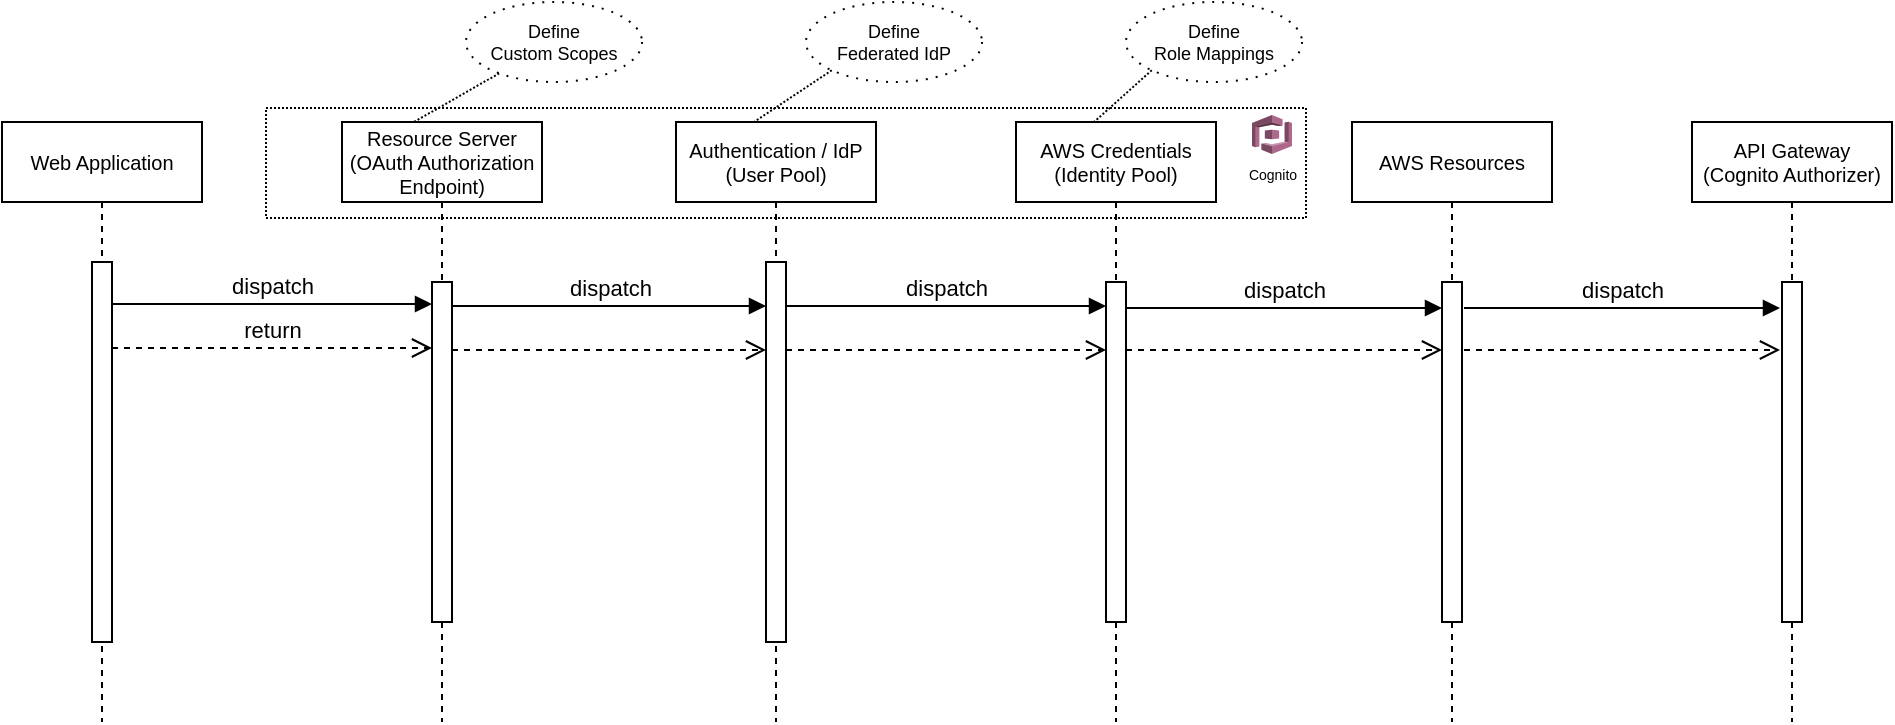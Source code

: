 <mxfile version="23.1.7" type="github">
  <diagram name="Page-1" id="2YBvvXClWsGukQMizWep">
    <mxGraphModel dx="1659" dy="878" grid="1" gridSize="10" guides="1" tooltips="1" connect="1" arrows="1" fold="1" page="1" pageScale="1" pageWidth="1100" pageHeight="850" math="0" shadow="0">
      <root>
        <mxCell id="0" />
        <mxCell id="1" parent="0" />
        <mxCell id="aM9ryv3xv72pqoxQDRHE-1" value="Web Application" style="shape=umlLifeline;perimeter=lifelinePerimeter;whiteSpace=wrap;html=1;container=0;dropTarget=0;collapsible=0;recursiveResize=0;outlineConnect=0;portConstraint=eastwest;newEdgeStyle={&quot;edgeStyle&quot;:&quot;elbowEdgeStyle&quot;,&quot;elbow&quot;:&quot;vertical&quot;,&quot;curved&quot;:0,&quot;rounded&quot;:0};fontSize=10;" parent="1" vertex="1">
          <mxGeometry x="88" y="410" width="100" height="300" as="geometry" />
        </mxCell>
        <mxCell id="aM9ryv3xv72pqoxQDRHE-2" value="" style="html=1;points=[];perimeter=orthogonalPerimeter;outlineConnect=0;targetShapes=umlLifeline;portConstraint=eastwest;newEdgeStyle={&quot;edgeStyle&quot;:&quot;elbowEdgeStyle&quot;,&quot;elbow&quot;:&quot;vertical&quot;,&quot;curved&quot;:0,&quot;rounded&quot;:0};" parent="aM9ryv3xv72pqoxQDRHE-1" vertex="1">
          <mxGeometry x="45" y="70" width="10" height="190" as="geometry" />
        </mxCell>
        <mxCell id="aM9ryv3xv72pqoxQDRHE-5" value="Resource Server&lt;br style=&quot;font-size: 10px;&quot;&gt;(OAuth Authorization Endpoint)" style="shape=umlLifeline;perimeter=lifelinePerimeter;whiteSpace=wrap;html=1;container=0;dropTarget=0;collapsible=0;recursiveResize=0;outlineConnect=0;portConstraint=eastwest;newEdgeStyle={&quot;edgeStyle&quot;:&quot;elbowEdgeStyle&quot;,&quot;elbow&quot;:&quot;vertical&quot;,&quot;curved&quot;:0,&quot;rounded&quot;:0};fontSize=10;" parent="1" vertex="1">
          <mxGeometry x="258" y="410" width="100" height="300" as="geometry" />
        </mxCell>
        <mxCell id="aM9ryv3xv72pqoxQDRHE-6" value="" style="html=1;points=[];perimeter=orthogonalPerimeter;outlineConnect=0;targetShapes=umlLifeline;portConstraint=eastwest;newEdgeStyle={&quot;edgeStyle&quot;:&quot;elbowEdgeStyle&quot;,&quot;elbow&quot;:&quot;vertical&quot;,&quot;curved&quot;:0,&quot;rounded&quot;:0};" parent="aM9ryv3xv72pqoxQDRHE-5" vertex="1">
          <mxGeometry x="45" y="80" width="10" height="170" as="geometry" />
        </mxCell>
        <mxCell id="aM9ryv3xv72pqoxQDRHE-7" value="dispatch" style="html=1;verticalAlign=bottom;endArrow=block;edgeStyle=elbowEdgeStyle;elbow=vertical;curved=0;rounded=0;" parent="1" edge="1">
          <mxGeometry relative="1" as="geometry">
            <mxPoint x="143" y="501" as="sourcePoint" />
            <Array as="points">
              <mxPoint x="228" y="501" />
            </Array>
            <mxPoint x="303" y="501" as="targetPoint" />
            <mxPoint as="offset" />
          </mxGeometry>
        </mxCell>
        <mxCell id="aM9ryv3xv72pqoxQDRHE-10" value="return" style="html=1;verticalAlign=bottom;endArrow=open;dashed=1;endSize=8;edgeStyle=elbowEdgeStyle;elbow=vertical;curved=0;rounded=0;" parent="1" edge="1">
          <mxGeometry relative="1" as="geometry">
            <mxPoint x="303" y="523" as="targetPoint" />
            <Array as="points">
              <mxPoint x="228" y="523" />
            </Array>
            <mxPoint x="143" y="523" as="sourcePoint" />
          </mxGeometry>
        </mxCell>
        <mxCell id="r72Okk3l7TpYCggT--TZ-6" value="AWS Credentials&lt;br style=&quot;font-size: 10px;&quot;&gt;(Identity Pool)" style="shape=umlLifeline;perimeter=lifelinePerimeter;whiteSpace=wrap;html=1;container=0;dropTarget=0;collapsible=0;recursiveResize=0;outlineConnect=0;portConstraint=eastwest;newEdgeStyle={&quot;edgeStyle&quot;:&quot;elbowEdgeStyle&quot;,&quot;elbow&quot;:&quot;vertical&quot;,&quot;curved&quot;:0,&quot;rounded&quot;:0};fontSize=10;" vertex="1" parent="1">
          <mxGeometry x="595" y="410" width="100" height="300" as="geometry" />
        </mxCell>
        <mxCell id="r72Okk3l7TpYCggT--TZ-7" value="" style="html=1;points=[];perimeter=orthogonalPerimeter;outlineConnect=0;targetShapes=umlLifeline;portConstraint=eastwest;newEdgeStyle={&quot;edgeStyle&quot;:&quot;elbowEdgeStyle&quot;,&quot;elbow&quot;:&quot;vertical&quot;,&quot;curved&quot;:0,&quot;rounded&quot;:0};" vertex="1" parent="r72Okk3l7TpYCggT--TZ-6">
          <mxGeometry x="45" y="80" width="10" height="170" as="geometry" />
        </mxCell>
        <mxCell id="r72Okk3l7TpYCggT--TZ-10" value="dispatch" style="html=1;verticalAlign=bottom;endArrow=block;edgeStyle=elbowEdgeStyle;elbow=vertical;curved=0;rounded=0;" edge="1" parent="1">
          <mxGeometry relative="1" as="geometry">
            <mxPoint x="313" y="502" as="sourcePoint" />
            <Array as="points">
              <mxPoint x="418" y="502" />
            </Array>
            <mxPoint x="470" y="502" as="targetPoint" />
            <mxPoint as="offset" />
          </mxGeometry>
        </mxCell>
        <mxCell id="r72Okk3l7TpYCggT--TZ-23" style="rounded=0;orthogonalLoop=1;jettySize=auto;html=1;dashed=1;endArrow=none;endFill=0;entryX=0.37;entryY=0;entryDx=0;entryDy=0;entryPerimeter=0;dashPattern=1 1;" edge="1" parent="1" source="r72Okk3l7TpYCggT--TZ-12">
          <mxGeometry relative="1" as="geometry">
            <mxPoint x="294" y="410" as="targetPoint" />
            <mxPoint x="327.37" y="394.358" as="sourcePoint" />
          </mxGeometry>
        </mxCell>
        <mxCell id="r72Okk3l7TpYCggT--TZ-12" value="Define&lt;br&gt;Custom Scopes" style="ellipse;whiteSpace=wrap;html=1;fontSize=9;dashed=1;dashPattern=1 4;" vertex="1" parent="1">
          <mxGeometry x="320" y="350" width="88" height="40" as="geometry" />
        </mxCell>
        <mxCell id="r72Okk3l7TpYCggT--TZ-13" value="Define&lt;br&gt;Federated IdP" style="ellipse;whiteSpace=wrap;html=1;fontSize=9;dashed=1;dashPattern=1 4;" vertex="1" parent="1">
          <mxGeometry x="490" y="350" width="88" height="40" as="geometry" />
        </mxCell>
        <mxCell id="r72Okk3l7TpYCggT--TZ-14" value="Define&lt;br&gt;Role Mappings" style="ellipse;whiteSpace=wrap;html=1;fontSize=9;dashed=1;dashPattern=1 4;" vertex="1" parent="1">
          <mxGeometry x="650" y="350" width="88" height="40" as="geometry" />
        </mxCell>
        <mxCell id="r72Okk3l7TpYCggT--TZ-15" value="AWS Resources" style="shape=umlLifeline;perimeter=lifelinePerimeter;whiteSpace=wrap;html=1;container=0;dropTarget=0;collapsible=0;recursiveResize=0;outlineConnect=0;portConstraint=eastwest;newEdgeStyle={&quot;edgeStyle&quot;:&quot;elbowEdgeStyle&quot;,&quot;elbow&quot;:&quot;vertical&quot;,&quot;curved&quot;:0,&quot;rounded&quot;:0};fontSize=10;" vertex="1" parent="1">
          <mxGeometry x="763" y="410" width="100" height="300" as="geometry" />
        </mxCell>
        <mxCell id="r72Okk3l7TpYCggT--TZ-16" value="" style="html=1;points=[];perimeter=orthogonalPerimeter;outlineConnect=0;targetShapes=umlLifeline;portConstraint=eastwest;newEdgeStyle={&quot;edgeStyle&quot;:&quot;elbowEdgeStyle&quot;,&quot;elbow&quot;:&quot;vertical&quot;,&quot;curved&quot;:0,&quot;rounded&quot;:0};" vertex="1" parent="r72Okk3l7TpYCggT--TZ-15">
          <mxGeometry x="45" y="80" width="10" height="170" as="geometry" />
        </mxCell>
        <mxCell id="r72Okk3l7TpYCggT--TZ-18" value="" style="html=1;verticalAlign=bottom;endArrow=open;dashed=1;endSize=8;edgeStyle=elbowEdgeStyle;elbow=vertical;curved=0;rounded=0;" edge="1" parent="1" source="aM9ryv3xv72pqoxQDRHE-6">
          <mxGeometry relative="1" as="geometry">
            <mxPoint x="470" y="524" as="targetPoint" />
            <Array as="points" />
            <mxPoint x="318" y="524" as="sourcePoint" />
          </mxGeometry>
        </mxCell>
        <mxCell id="r72Okk3l7TpYCggT--TZ-4" value="Authentication / IdP&lt;br style=&quot;font-size: 10px;&quot;&gt;(User Pool)" style="shape=umlLifeline;perimeter=lifelinePerimeter;whiteSpace=wrap;html=1;container=0;dropTarget=0;collapsible=0;recursiveResize=0;outlineConnect=0;portConstraint=eastwest;newEdgeStyle={&quot;edgeStyle&quot;:&quot;elbowEdgeStyle&quot;,&quot;elbow&quot;:&quot;vertical&quot;,&quot;curved&quot;:0,&quot;rounded&quot;:0};fontSize=10;" vertex="1" parent="1">
          <mxGeometry x="425" y="410" width="100" height="300" as="geometry" />
        </mxCell>
        <mxCell id="r72Okk3l7TpYCggT--TZ-5" value="" style="html=1;points=[];perimeter=orthogonalPerimeter;outlineConnect=0;targetShapes=umlLifeline;portConstraint=eastwest;newEdgeStyle={&quot;edgeStyle&quot;:&quot;elbowEdgeStyle&quot;,&quot;elbow&quot;:&quot;vertical&quot;,&quot;curved&quot;:0,&quot;rounded&quot;:0};" vertex="1" parent="r72Okk3l7TpYCggT--TZ-4">
          <mxGeometry x="45" y="70" width="10" height="190" as="geometry" />
        </mxCell>
        <mxCell id="r72Okk3l7TpYCggT--TZ-19" value="dispatch" style="html=1;verticalAlign=bottom;endArrow=block;edgeStyle=elbowEdgeStyle;elbow=vertical;curved=0;rounded=0;" edge="1" parent="1" source="r72Okk3l7TpYCggT--TZ-5" target="r72Okk3l7TpYCggT--TZ-7">
          <mxGeometry relative="1" as="geometry">
            <mxPoint x="481" y="502" as="sourcePoint" />
            <Array as="points">
              <mxPoint x="586" y="502" />
            </Array>
            <mxPoint x="638" y="502" as="targetPoint" />
            <mxPoint as="offset" />
          </mxGeometry>
        </mxCell>
        <mxCell id="r72Okk3l7TpYCggT--TZ-20" value="" style="html=1;verticalAlign=bottom;endArrow=open;dashed=1;endSize=8;edgeStyle=elbowEdgeStyle;elbow=vertical;curved=0;rounded=0;" edge="1" parent="1">
          <mxGeometry relative="1" as="geometry">
            <mxPoint x="640" y="524" as="targetPoint" />
            <Array as="points" />
            <mxPoint x="480" y="524" as="sourcePoint" />
          </mxGeometry>
        </mxCell>
        <mxCell id="r72Okk3l7TpYCggT--TZ-21" value="dispatch" style="html=1;verticalAlign=bottom;endArrow=block;edgeStyle=elbowEdgeStyle;elbow=vertical;curved=0;rounded=0;" edge="1" parent="1" source="r72Okk3l7TpYCggT--TZ-7" target="r72Okk3l7TpYCggT--TZ-16">
          <mxGeometry relative="1" as="geometry">
            <mxPoint x="655" y="503" as="sourcePoint" />
            <Array as="points">
              <mxPoint x="755" y="503" />
            </Array>
            <mxPoint x="807" y="503" as="targetPoint" />
            <mxPoint as="offset" />
          </mxGeometry>
        </mxCell>
        <mxCell id="r72Okk3l7TpYCggT--TZ-22" value="" style="html=1;verticalAlign=bottom;endArrow=open;dashed=1;endSize=8;edgeStyle=elbowEdgeStyle;elbow=vertical;curved=0;rounded=0;" edge="1" parent="1">
          <mxGeometry relative="1" as="geometry">
            <mxPoint x="808" y="524" as="targetPoint" />
            <Array as="points" />
            <mxPoint x="650" y="524" as="sourcePoint" />
          </mxGeometry>
        </mxCell>
        <mxCell id="r72Okk3l7TpYCggT--TZ-24" style="rounded=0;orthogonalLoop=1;jettySize=auto;html=1;dashed=1;endArrow=none;endFill=0;entryX=0.37;entryY=0;entryDx=0;entryDy=0;entryPerimeter=0;dashPattern=1 1;exitX=0;exitY=1;exitDx=0;exitDy=0;" edge="1" parent="1" source="r72Okk3l7TpYCggT--TZ-13">
          <mxGeometry relative="1" as="geometry">
            <mxPoint x="464" y="410" as="targetPoint" />
            <mxPoint x="497" y="394" as="sourcePoint" />
          </mxGeometry>
        </mxCell>
        <mxCell id="r72Okk3l7TpYCggT--TZ-25" style="rounded=0;orthogonalLoop=1;jettySize=auto;html=1;dashed=1;endArrow=none;endFill=0;entryX=0.37;entryY=0;entryDx=0;entryDy=0;entryPerimeter=0;dashPattern=1 1;exitX=0;exitY=1;exitDx=0;exitDy=0;" edge="1" parent="1" source="r72Okk3l7TpYCggT--TZ-14">
          <mxGeometry relative="1" as="geometry">
            <mxPoint x="634" y="410" as="targetPoint" />
            <mxPoint x="667" y="394" as="sourcePoint" />
          </mxGeometry>
        </mxCell>
        <mxCell id="r72Okk3l7TpYCggT--TZ-26" value="API Gateway&lt;br style=&quot;font-size: 10px;&quot;&gt;(Cognito Authorizer)" style="shape=umlLifeline;perimeter=lifelinePerimeter;whiteSpace=wrap;html=1;container=0;dropTarget=0;collapsible=0;recursiveResize=0;outlineConnect=0;portConstraint=eastwest;newEdgeStyle={&quot;edgeStyle&quot;:&quot;elbowEdgeStyle&quot;,&quot;elbow&quot;:&quot;vertical&quot;,&quot;curved&quot;:0,&quot;rounded&quot;:0};fontSize=10;" vertex="1" parent="1">
          <mxGeometry x="933" y="410" width="100" height="300" as="geometry" />
        </mxCell>
        <mxCell id="r72Okk3l7TpYCggT--TZ-27" value="" style="html=1;points=[];perimeter=orthogonalPerimeter;outlineConnect=0;targetShapes=umlLifeline;portConstraint=eastwest;newEdgeStyle={&quot;edgeStyle&quot;:&quot;elbowEdgeStyle&quot;,&quot;elbow&quot;:&quot;vertical&quot;,&quot;curved&quot;:0,&quot;rounded&quot;:0};" vertex="1" parent="r72Okk3l7TpYCggT--TZ-26">
          <mxGeometry x="45" y="80" width="10" height="170" as="geometry" />
        </mxCell>
        <mxCell id="r72Okk3l7TpYCggT--TZ-28" value="dispatch" style="html=1;verticalAlign=bottom;endArrow=block;edgeStyle=elbowEdgeStyle;elbow=vertical;curved=0;rounded=0;" edge="1" parent="1">
          <mxGeometry relative="1" as="geometry">
            <mxPoint x="819" y="503" as="sourcePoint" />
            <Array as="points">
              <mxPoint x="924" y="503" />
            </Array>
            <mxPoint x="977" y="503" as="targetPoint" />
            <mxPoint as="offset" />
          </mxGeometry>
        </mxCell>
        <mxCell id="r72Okk3l7TpYCggT--TZ-29" value="" style="html=1;verticalAlign=bottom;endArrow=open;dashed=1;endSize=8;edgeStyle=elbowEdgeStyle;elbow=vertical;curved=0;rounded=0;" edge="1" parent="1">
          <mxGeometry relative="1" as="geometry">
            <mxPoint x="977" y="524" as="targetPoint" />
            <Array as="points" />
            <mxPoint x="819" y="524" as="sourcePoint" />
          </mxGeometry>
        </mxCell>
        <mxCell id="r72Okk3l7TpYCggT--TZ-34" value="" style="rounded=0;whiteSpace=wrap;html=1;fillColor=none;dashed=1;dashPattern=1 1;" vertex="1" parent="1">
          <mxGeometry x="220" y="403" width="520" height="55" as="geometry" />
        </mxCell>
        <mxCell id="r72Okk3l7TpYCggT--TZ-36" value="Cognito" style="outlineConnect=0;dashed=0;verticalLabelPosition=bottom;verticalAlign=top;align=center;html=1;shape=mxgraph.aws3.cognito;fillColor=#AD688B;gradientColor=none;fontSize=7;" vertex="1" parent="1">
          <mxGeometry x="713" y="406.5" width="20" height="19.5" as="geometry" />
        </mxCell>
      </root>
    </mxGraphModel>
  </diagram>
</mxfile>

